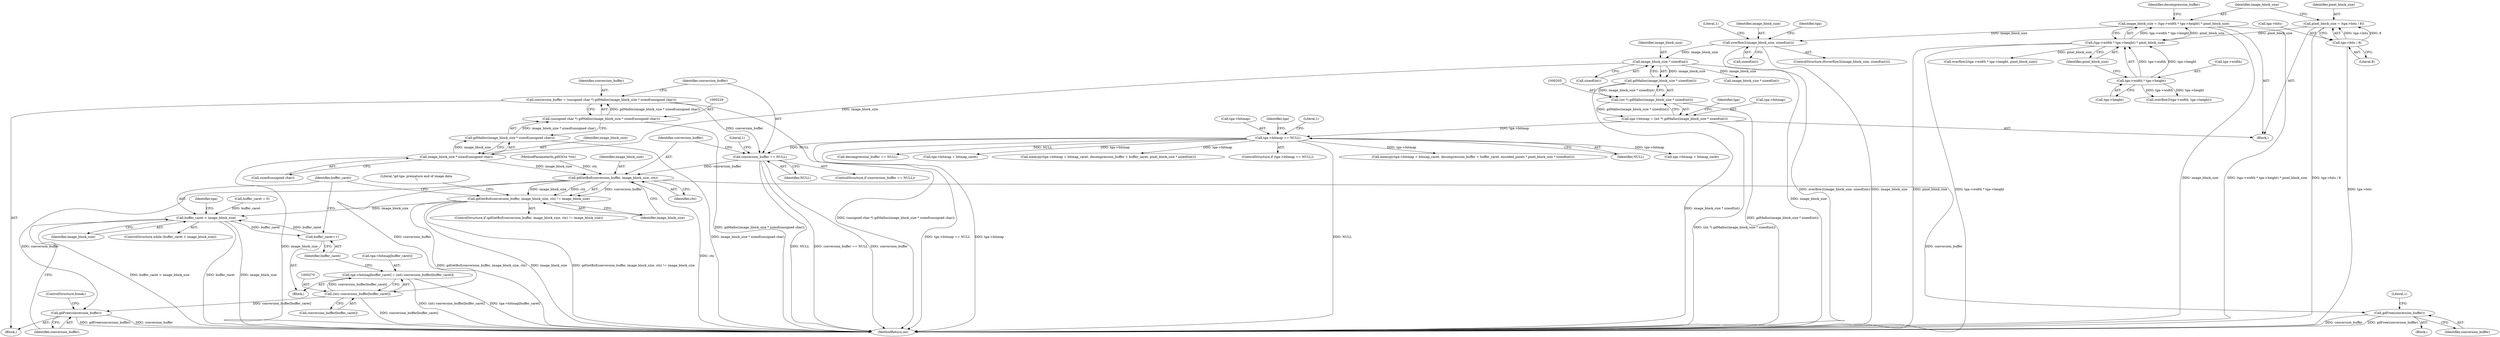 digraph "0_libgd_58b6dde319c301b0eae27d12e2a659e067d80558@pointer" {
"1000236" [label="(Call,conversion_buffer == NULL)"];
"1000226" [label="(Call,conversion_buffer = (unsigned char *) gdMalloc(image_block_size * sizeof(unsigned char)))"];
"1000228" [label="(Call,(unsigned char *) gdMalloc(image_block_size * sizeof(unsigned char)))"];
"1000230" [label="(Call,gdMalloc(image_block_size * sizeof(unsigned char)))"];
"1000231" [label="(Call,image_block_size * sizeof(unsigned char))"];
"1000207" [label="(Call,image_block_size * sizeof(int))"];
"1000177" [label="(Call,overflow2(image_block_size, sizeof(int)))"];
"1000117" [label="(Call,image_block_size = (tga->width * tga->height) * pixel_block_size)"];
"1000119" [label="(Call,(tga->width * tga->height) * pixel_block_size)"];
"1000120" [label="(Call,tga->width * tga->height)"];
"1000109" [label="(Call,pixel_block_size = (tga->bits / 8))"];
"1000111" [label="(Call,tga->bits / 8)"];
"1000212" [label="(Call,tga->bitmap == NULL)"];
"1000200" [label="(Call,tga->bitmap = (int *) gdMalloc(image_block_size * sizeof(int)))"];
"1000204" [label="(Call,(int *) gdMalloc(image_block_size * sizeof(int)))"];
"1000206" [label="(Call,gdMalloc(image_block_size * sizeof(int)))"];
"1000245" [label="(Call,gdGetBuf(conversion_buffer, image_block_size, ctx))"];
"1000244" [label="(Call,gdGetBuf(conversion_buffer, image_block_size, ctx) != image_block_size)"];
"1000259" [label="(Call,buffer_caret < image_block_size)"];
"1000274" [label="(Call,buffer_caret++)"];
"1000253" [label="(Call,gdFree(conversion_buffer))"];
"1000269" [label="(Call,(int) conversion_buffer[buffer_caret])"];
"1000263" [label="(Call,tga->bitmap[buffer_caret] = (int) conversion_buffer[buffer_caret])"];
"1000276" [label="(Call,gdFree(conversion_buffer))"];
"1000120" [label="(Call,tga->width * tga->height)"];
"1000227" [label="(Identifier,conversion_buffer)"];
"1000277" [label="(Identifier,conversion_buffer)"];
"1000184" [label="(Literal,1)"];
"1000233" [label="(Call,sizeof(unsigned char))"];
"1000254" [label="(Identifier,conversion_buffer)"];
"1000269" [label="(Call,(int) conversion_buffer[buffer_caret])"];
"1000243" [label="(ControlStructure,if (gdGetBuf(conversion_buffer, image_block_size, ctx) != image_block_size))"];
"1000212" [label="(Call,tga->bitmap == NULL)"];
"1000242" [label="(Literal,1)"];
"1000262" [label="(Block,)"];
"1000260" [label="(Identifier,buffer_caret)"];
"1000200" [label="(Call,tga->bitmap = (int *) gdMalloc(image_block_size * sizeof(int)))"];
"1000244" [label="(Call,gdGetBuf(conversion_buffer, image_block_size, ctx) != image_block_size)"];
"1000117" [label="(Call,image_block_size = (tga->width * tga->height) * pixel_block_size)"];
"1000274" [label="(Call,buffer_caret++)"];
"1000248" [label="(Identifier,ctx)"];
"1000204" [label="(Call,(int *) gdMalloc(image_block_size * sizeof(int)))"];
"1000137" [label="(Call,buffer_caret = 0)"];
"1000124" [label="(Call,tga->height)"];
"1000261" [label="(Identifier,image_block_size)"];
"1000214" [label="(Identifier,tga)"];
"1000176" [label="(ControlStructure,if(overflow2(image_block_size, sizeof(int))))"];
"1000258" [label="(ControlStructure,while (buffer_caret < image_block_size))"];
"1000213" [label="(Call,tga->bitmap)"];
"1000224" [label="(Block,)"];
"1000127" [label="(Identifier,pixel_block_size)"];
"1000178" [label="(Identifier,image_block_size)"];
"1000266" [label="(Identifier,tga)"];
"1000228" [label="(Call,(unsigned char *) gdMalloc(image_block_size * sizeof(unsigned char)))"];
"1000275" [label="(Identifier,buffer_caret)"];
"1000115" [label="(Literal,8)"];
"1000222" [label="(Identifier,tga)"];
"1000259" [label="(Call,buffer_caret < image_block_size)"];
"1000236" [label="(Call,conversion_buffer == NULL)"];
"1000515" [label="(MethodReturn,int)"];
"1000235" [label="(ControlStructure,if (conversion_buffer == NULL))"];
"1000290" [label="(Call,decompression_buffer == NULL)"];
"1000109" [label="(Call,pixel_block_size = (tga->bits / 8))"];
"1000252" [label="(Literal,\"gd-tga: premature end of image data\n\")"];
"1000151" [label="(Call,overflow2(tga->width, tga->height))"];
"1000430" [label="(Call,tga->bitmap + bitmap_caret)"];
"1000219" [label="(Literal,1)"];
"1000177" [label="(Call,overflow2(image_block_size, sizeof(int)))"];
"1000231" [label="(Call,image_block_size * sizeof(unsigned char))"];
"1000112" [label="(Call,tga->bits)"];
"1000105" [label="(MethodParameterIn,gdIOCtx *ctx)"];
"1000257" [label="(Literal,1)"];
"1000245" [label="(Call,gdGetBuf(conversion_buffer, image_block_size, ctx))"];
"1000249" [label="(Identifier,image_block_size)"];
"1000429" [label="(Call,memcpy(tga->bitmap + bitmap_caret, decompression_buffer + buffer_caret, pixel_block_size * sizeof(int)))"];
"1000278" [label="(ControlStructure,break;)"];
"1000179" [label="(Call,sizeof(int))"];
"1000271" [label="(Call,conversion_buffer[buffer_caret])"];
"1000111" [label="(Call,tga->bits / 8)"];
"1000237" [label="(Identifier,conversion_buffer)"];
"1000209" [label="(Call,sizeof(int))"];
"1000226" [label="(Call,conversion_buffer = (unsigned char *) gdMalloc(image_block_size * sizeof(unsigned char)))"];
"1000246" [label="(Identifier,conversion_buffer)"];
"1000206" [label="(Call,gdMalloc(image_block_size * sizeof(int)))"];
"1000285" [label="(Call,image_block_size * sizeof(int))"];
"1000207" [label="(Call,image_block_size * sizeof(int))"];
"1000130" [label="(Identifier,decompression_buffer)"];
"1000238" [label="(Identifier,NULL)"];
"1000250" [label="(Block,)"];
"1000121" [label="(Call,tga->width)"];
"1000211" [label="(ControlStructure,if (tga->bitmap == NULL))"];
"1000201" [label="(Call,tga->bitmap)"];
"1000253" [label="(Call,gdFree(conversion_buffer))"];
"1000483" [label="(Call,memcpy(tga->bitmap + bitmap_caret, decompression_buffer + buffer_caret, encoded_pixels * pixel_block_size * sizeof(int)))"];
"1000208" [label="(Identifier,image_block_size)"];
"1000189" [label="(Identifier,tga)"];
"1000276" [label="(Call,gdFree(conversion_buffer))"];
"1000232" [label="(Identifier,image_block_size)"];
"1000118" [label="(Identifier,image_block_size)"];
"1000119" [label="(Call,(tga->width * tga->height) * pixel_block_size)"];
"1000216" [label="(Identifier,NULL)"];
"1000107" [label="(Block,)"];
"1000163" [label="(Call,overflow2(tga->width * tga->height, pixel_block_size))"];
"1000264" [label="(Call,tga->bitmap[buffer_caret])"];
"1000484" [label="(Call,tga->bitmap + bitmap_caret)"];
"1000247" [label="(Identifier,image_block_size)"];
"1000263" [label="(Call,tga->bitmap[buffer_caret] = (int) conversion_buffer[buffer_caret])"];
"1000230" [label="(Call,gdMalloc(image_block_size * sizeof(unsigned char)))"];
"1000110" [label="(Identifier,pixel_block_size)"];
"1000236" -> "1000235"  [label="AST: "];
"1000236" -> "1000238"  [label="CFG: "];
"1000237" -> "1000236"  [label="AST: "];
"1000238" -> "1000236"  [label="AST: "];
"1000242" -> "1000236"  [label="CFG: "];
"1000246" -> "1000236"  [label="CFG: "];
"1000236" -> "1000515"  [label="DDG: conversion_buffer"];
"1000236" -> "1000515"  [label="DDG: conversion_buffer == NULL"];
"1000236" -> "1000515"  [label="DDG: NULL"];
"1000226" -> "1000236"  [label="DDG: conversion_buffer"];
"1000212" -> "1000236"  [label="DDG: NULL"];
"1000236" -> "1000245"  [label="DDG: conversion_buffer"];
"1000226" -> "1000224"  [label="AST: "];
"1000226" -> "1000228"  [label="CFG: "];
"1000227" -> "1000226"  [label="AST: "];
"1000228" -> "1000226"  [label="AST: "];
"1000237" -> "1000226"  [label="CFG: "];
"1000226" -> "1000515"  [label="DDG: (unsigned char *) gdMalloc(image_block_size * sizeof(unsigned char))"];
"1000228" -> "1000226"  [label="DDG: gdMalloc(image_block_size * sizeof(unsigned char))"];
"1000228" -> "1000230"  [label="CFG: "];
"1000229" -> "1000228"  [label="AST: "];
"1000230" -> "1000228"  [label="AST: "];
"1000228" -> "1000515"  [label="DDG: gdMalloc(image_block_size * sizeof(unsigned char))"];
"1000230" -> "1000228"  [label="DDG: image_block_size * sizeof(unsigned char)"];
"1000230" -> "1000231"  [label="CFG: "];
"1000231" -> "1000230"  [label="AST: "];
"1000230" -> "1000515"  [label="DDG: image_block_size * sizeof(unsigned char)"];
"1000231" -> "1000230"  [label="DDG: image_block_size"];
"1000231" -> "1000233"  [label="CFG: "];
"1000232" -> "1000231"  [label="AST: "];
"1000233" -> "1000231"  [label="AST: "];
"1000231" -> "1000515"  [label="DDG: image_block_size"];
"1000207" -> "1000231"  [label="DDG: image_block_size"];
"1000231" -> "1000245"  [label="DDG: image_block_size"];
"1000207" -> "1000206"  [label="AST: "];
"1000207" -> "1000209"  [label="CFG: "];
"1000208" -> "1000207"  [label="AST: "];
"1000209" -> "1000207"  [label="AST: "];
"1000206" -> "1000207"  [label="CFG: "];
"1000207" -> "1000515"  [label="DDG: image_block_size"];
"1000207" -> "1000206"  [label="DDG: image_block_size"];
"1000177" -> "1000207"  [label="DDG: image_block_size"];
"1000207" -> "1000285"  [label="DDG: image_block_size"];
"1000177" -> "1000176"  [label="AST: "];
"1000177" -> "1000179"  [label="CFG: "];
"1000178" -> "1000177"  [label="AST: "];
"1000179" -> "1000177"  [label="AST: "];
"1000184" -> "1000177"  [label="CFG: "];
"1000189" -> "1000177"  [label="CFG: "];
"1000177" -> "1000515"  [label="DDG: image_block_size"];
"1000177" -> "1000515"  [label="DDG: overflow2(image_block_size, sizeof(int))"];
"1000117" -> "1000177"  [label="DDG: image_block_size"];
"1000117" -> "1000107"  [label="AST: "];
"1000117" -> "1000119"  [label="CFG: "];
"1000118" -> "1000117"  [label="AST: "];
"1000119" -> "1000117"  [label="AST: "];
"1000130" -> "1000117"  [label="CFG: "];
"1000117" -> "1000515"  [label="DDG: image_block_size"];
"1000117" -> "1000515"  [label="DDG: (tga->width * tga->height) * pixel_block_size"];
"1000119" -> "1000117"  [label="DDG: tga->width * tga->height"];
"1000119" -> "1000117"  [label="DDG: pixel_block_size"];
"1000119" -> "1000127"  [label="CFG: "];
"1000120" -> "1000119"  [label="AST: "];
"1000127" -> "1000119"  [label="AST: "];
"1000119" -> "1000515"  [label="DDG: pixel_block_size"];
"1000119" -> "1000515"  [label="DDG: tga->width * tga->height"];
"1000120" -> "1000119"  [label="DDG: tga->width"];
"1000120" -> "1000119"  [label="DDG: tga->height"];
"1000109" -> "1000119"  [label="DDG: pixel_block_size"];
"1000119" -> "1000163"  [label="DDG: pixel_block_size"];
"1000120" -> "1000124"  [label="CFG: "];
"1000121" -> "1000120"  [label="AST: "];
"1000124" -> "1000120"  [label="AST: "];
"1000127" -> "1000120"  [label="CFG: "];
"1000120" -> "1000151"  [label="DDG: tga->width"];
"1000120" -> "1000151"  [label="DDG: tga->height"];
"1000109" -> "1000107"  [label="AST: "];
"1000109" -> "1000111"  [label="CFG: "];
"1000110" -> "1000109"  [label="AST: "];
"1000111" -> "1000109"  [label="AST: "];
"1000118" -> "1000109"  [label="CFG: "];
"1000109" -> "1000515"  [label="DDG: tga->bits / 8"];
"1000111" -> "1000109"  [label="DDG: tga->bits"];
"1000111" -> "1000109"  [label="DDG: 8"];
"1000111" -> "1000115"  [label="CFG: "];
"1000112" -> "1000111"  [label="AST: "];
"1000115" -> "1000111"  [label="AST: "];
"1000111" -> "1000515"  [label="DDG: tga->bits"];
"1000212" -> "1000211"  [label="AST: "];
"1000212" -> "1000216"  [label="CFG: "];
"1000213" -> "1000212"  [label="AST: "];
"1000216" -> "1000212"  [label="AST: "];
"1000219" -> "1000212"  [label="CFG: "];
"1000222" -> "1000212"  [label="CFG: "];
"1000212" -> "1000515"  [label="DDG: NULL"];
"1000212" -> "1000515"  [label="DDG: tga->bitmap == NULL"];
"1000212" -> "1000515"  [label="DDG: tga->bitmap"];
"1000200" -> "1000212"  [label="DDG: tga->bitmap"];
"1000212" -> "1000290"  [label="DDG: NULL"];
"1000212" -> "1000429"  [label="DDG: tga->bitmap"];
"1000212" -> "1000430"  [label="DDG: tga->bitmap"];
"1000212" -> "1000483"  [label="DDG: tga->bitmap"];
"1000212" -> "1000484"  [label="DDG: tga->bitmap"];
"1000200" -> "1000107"  [label="AST: "];
"1000200" -> "1000204"  [label="CFG: "];
"1000201" -> "1000200"  [label="AST: "];
"1000204" -> "1000200"  [label="AST: "];
"1000214" -> "1000200"  [label="CFG: "];
"1000200" -> "1000515"  [label="DDG: (int *) gdMalloc(image_block_size * sizeof(int))"];
"1000204" -> "1000200"  [label="DDG: gdMalloc(image_block_size * sizeof(int))"];
"1000204" -> "1000206"  [label="CFG: "];
"1000205" -> "1000204"  [label="AST: "];
"1000206" -> "1000204"  [label="AST: "];
"1000204" -> "1000515"  [label="DDG: gdMalloc(image_block_size * sizeof(int))"];
"1000206" -> "1000204"  [label="DDG: image_block_size * sizeof(int)"];
"1000206" -> "1000515"  [label="DDG: image_block_size * sizeof(int)"];
"1000245" -> "1000244"  [label="AST: "];
"1000245" -> "1000248"  [label="CFG: "];
"1000246" -> "1000245"  [label="AST: "];
"1000247" -> "1000245"  [label="AST: "];
"1000248" -> "1000245"  [label="AST: "];
"1000249" -> "1000245"  [label="CFG: "];
"1000245" -> "1000515"  [label="DDG: ctx"];
"1000245" -> "1000244"  [label="DDG: conversion_buffer"];
"1000245" -> "1000244"  [label="DDG: image_block_size"];
"1000245" -> "1000244"  [label="DDG: ctx"];
"1000105" -> "1000245"  [label="DDG: ctx"];
"1000245" -> "1000253"  [label="DDG: conversion_buffer"];
"1000245" -> "1000269"  [label="DDG: conversion_buffer"];
"1000245" -> "1000276"  [label="DDG: conversion_buffer"];
"1000244" -> "1000243"  [label="AST: "];
"1000244" -> "1000249"  [label="CFG: "];
"1000249" -> "1000244"  [label="AST: "];
"1000252" -> "1000244"  [label="CFG: "];
"1000260" -> "1000244"  [label="CFG: "];
"1000244" -> "1000515"  [label="DDG: gdGetBuf(conversion_buffer, image_block_size, ctx) != image_block_size"];
"1000244" -> "1000515"  [label="DDG: gdGetBuf(conversion_buffer, image_block_size, ctx)"];
"1000244" -> "1000515"  [label="DDG: image_block_size"];
"1000244" -> "1000259"  [label="DDG: image_block_size"];
"1000259" -> "1000258"  [label="AST: "];
"1000259" -> "1000261"  [label="CFG: "];
"1000260" -> "1000259"  [label="AST: "];
"1000261" -> "1000259"  [label="AST: "];
"1000266" -> "1000259"  [label="CFG: "];
"1000277" -> "1000259"  [label="CFG: "];
"1000259" -> "1000515"  [label="DDG: buffer_caret < image_block_size"];
"1000259" -> "1000515"  [label="DDG: buffer_caret"];
"1000259" -> "1000515"  [label="DDG: image_block_size"];
"1000274" -> "1000259"  [label="DDG: buffer_caret"];
"1000137" -> "1000259"  [label="DDG: buffer_caret"];
"1000259" -> "1000274"  [label="DDG: buffer_caret"];
"1000274" -> "1000262"  [label="AST: "];
"1000274" -> "1000275"  [label="CFG: "];
"1000275" -> "1000274"  [label="AST: "];
"1000260" -> "1000274"  [label="CFG: "];
"1000253" -> "1000250"  [label="AST: "];
"1000253" -> "1000254"  [label="CFG: "];
"1000254" -> "1000253"  [label="AST: "];
"1000257" -> "1000253"  [label="CFG: "];
"1000253" -> "1000515"  [label="DDG: gdFree(conversion_buffer)"];
"1000253" -> "1000515"  [label="DDG: conversion_buffer"];
"1000269" -> "1000263"  [label="AST: "];
"1000269" -> "1000271"  [label="CFG: "];
"1000270" -> "1000269"  [label="AST: "];
"1000271" -> "1000269"  [label="AST: "];
"1000263" -> "1000269"  [label="CFG: "];
"1000269" -> "1000515"  [label="DDG: conversion_buffer[buffer_caret]"];
"1000269" -> "1000263"  [label="DDG: conversion_buffer[buffer_caret]"];
"1000269" -> "1000276"  [label="DDG: conversion_buffer[buffer_caret]"];
"1000263" -> "1000262"  [label="AST: "];
"1000264" -> "1000263"  [label="AST: "];
"1000275" -> "1000263"  [label="CFG: "];
"1000263" -> "1000515"  [label="DDG: (int) conversion_buffer[buffer_caret]"];
"1000263" -> "1000515"  [label="DDG: tga->bitmap[buffer_caret]"];
"1000276" -> "1000224"  [label="AST: "];
"1000276" -> "1000277"  [label="CFG: "];
"1000277" -> "1000276"  [label="AST: "];
"1000278" -> "1000276"  [label="CFG: "];
"1000276" -> "1000515"  [label="DDG: gdFree(conversion_buffer)"];
"1000276" -> "1000515"  [label="DDG: conversion_buffer"];
}
